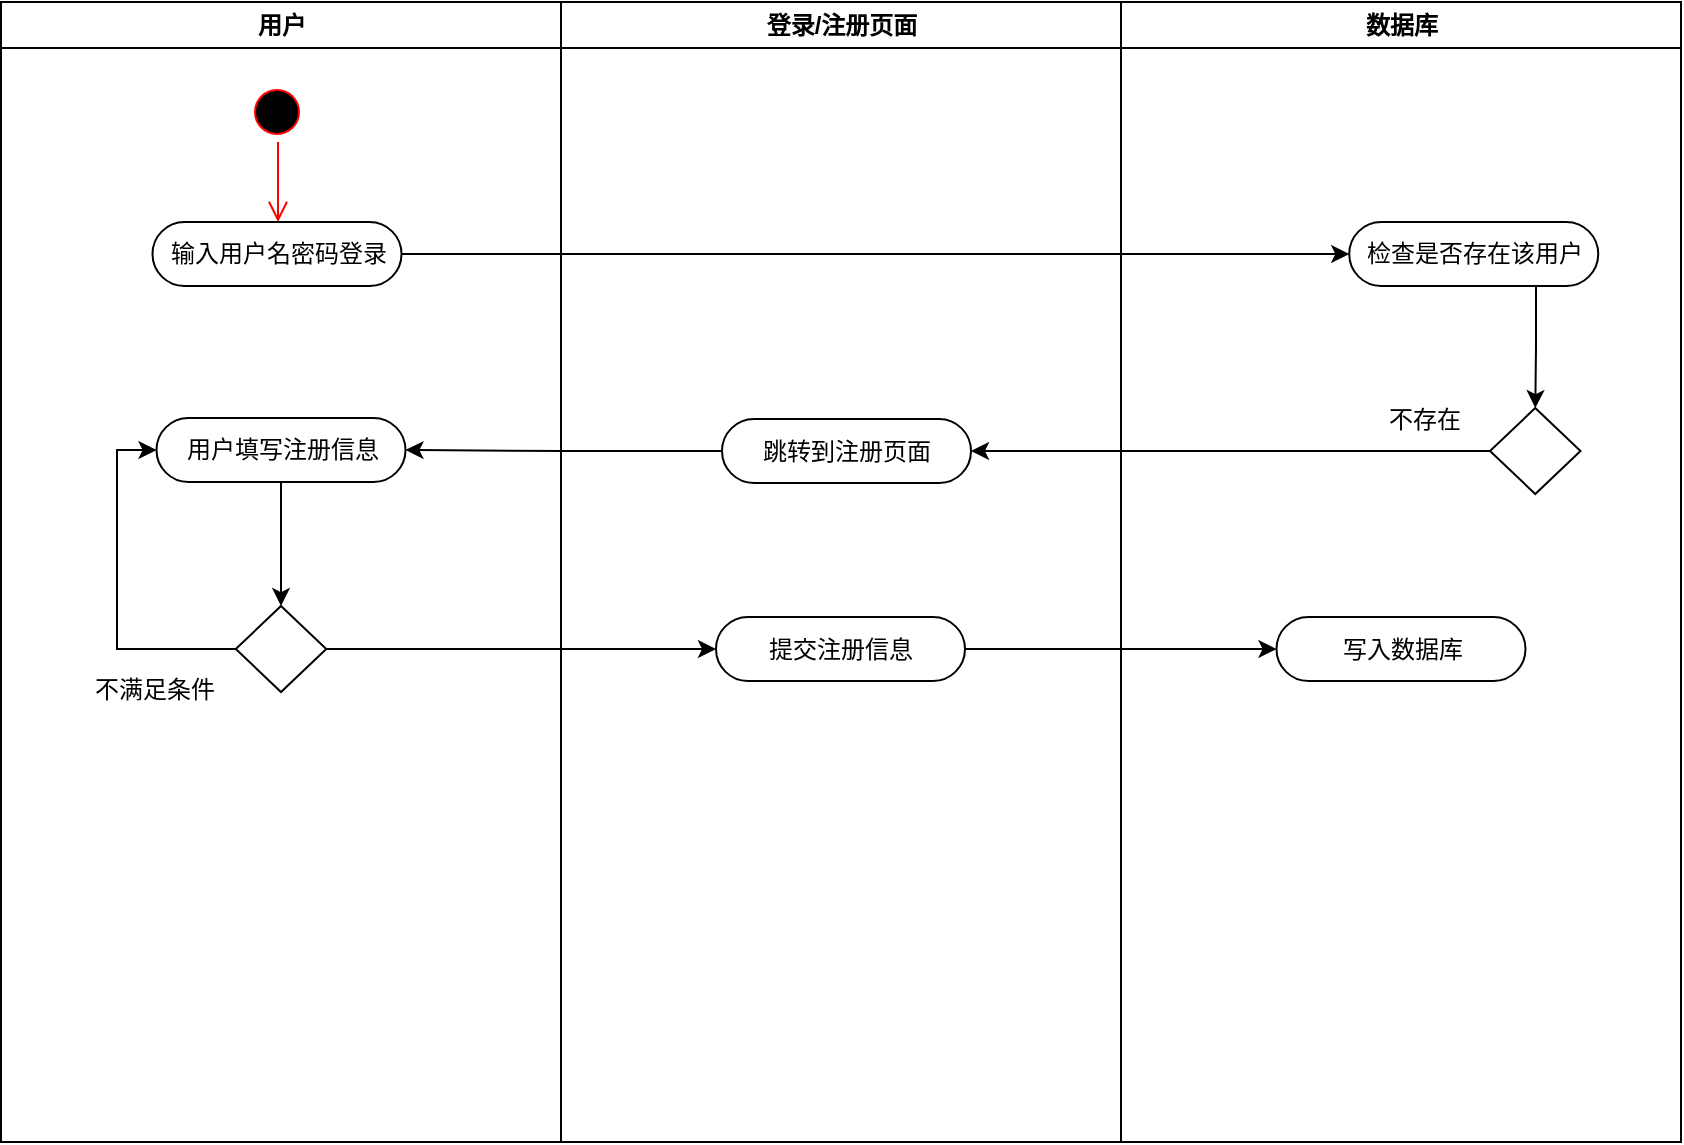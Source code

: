 <mxfile version="17.4.5" type="github">
  <diagram name="Page-1" id="e7e014a7-5840-1c2e-5031-d8a46d1fe8dd">
    <mxGraphModel dx="1036" dy="611" grid="0" gridSize="10" guides="1" tooltips="1" connect="1" arrows="1" fold="1" page="1" pageScale="1" pageWidth="1169" pageHeight="826" background="none" math="0" shadow="0">
      <root>
        <mxCell id="0" />
        <mxCell id="1" parent="0" />
        <mxCell id="2" value="用户" style="swimlane;whiteSpace=wrap" parent="1" vertex="1">
          <mxGeometry x="164.5" y="128" width="280" height="570" as="geometry" />
        </mxCell>
        <mxCell id="5" value="" style="ellipse;shape=startState;fillColor=#000000;strokeColor=#ff0000;" parent="2" vertex="1">
          <mxGeometry x="123" y="40" width="30" height="30" as="geometry" />
        </mxCell>
        <mxCell id="6" value="" style="edgeStyle=elbowEdgeStyle;elbow=horizontal;verticalAlign=bottom;endArrow=open;endSize=8;strokeColor=#FF0000;endFill=1;rounded=0" parent="2" source="5" edge="1">
          <mxGeometry x="123" y="40" as="geometry">
            <mxPoint x="138.5" y="110" as="targetPoint" />
          </mxGeometry>
        </mxCell>
        <mxCell id="_j-61bVuQnR4RduToRUM-41" value="输入用户名密码登录" style="html=1;rounded=1;absoluteArcSize=0;arcSize=50;" parent="2" vertex="1">
          <mxGeometry x="75.75" y="110" width="124.5" height="32" as="geometry" />
        </mxCell>
        <mxCell id="J_-Z4UQkbX_4kcEQahPn-11" style="edgeStyle=orthogonalEdgeStyle;rounded=0;orthogonalLoop=1;jettySize=auto;html=1;" edge="1" parent="2" source="J_-Z4UQkbX_4kcEQahPn-8" target="J_-Z4UQkbX_4kcEQahPn-10">
          <mxGeometry relative="1" as="geometry" />
        </mxCell>
        <mxCell id="J_-Z4UQkbX_4kcEQahPn-8" value="用户填写注册信息" style="html=1;rounded=1;absoluteArcSize=0;arcSize=50;" vertex="1" parent="2">
          <mxGeometry x="77.75" y="208" width="124.5" height="32" as="geometry" />
        </mxCell>
        <mxCell id="J_-Z4UQkbX_4kcEQahPn-12" style="edgeStyle=orthogonalEdgeStyle;rounded=0;orthogonalLoop=1;jettySize=auto;html=1;entryX=0;entryY=0.5;entryDx=0;entryDy=0;" edge="1" parent="2" source="J_-Z4UQkbX_4kcEQahPn-10" target="J_-Z4UQkbX_4kcEQahPn-8">
          <mxGeometry relative="1" as="geometry">
            <Array as="points">
              <mxPoint x="58" y="324" />
              <mxPoint x="58" y="224" />
            </Array>
          </mxGeometry>
        </mxCell>
        <mxCell id="J_-Z4UQkbX_4kcEQahPn-10" value="" style="rhombus;whiteSpace=wrap;html=1;rounded=0;" vertex="1" parent="2">
          <mxGeometry x="117.38" y="302" width="45.25" height="43" as="geometry" />
        </mxCell>
        <mxCell id="J_-Z4UQkbX_4kcEQahPn-13" value="不满足条件" style="text;html=1;align=center;verticalAlign=middle;resizable=0;points=[];autosize=1;strokeColor=none;fillColor=none;" vertex="1" parent="2">
          <mxGeometry x="41.5" y="335" width="70" height="18" as="geometry" />
        </mxCell>
        <mxCell id="3" value="登录/注册页面" style="swimlane;whiteSpace=wrap" parent="1" vertex="1">
          <mxGeometry x="444.5" y="128" width="280" height="570" as="geometry" />
        </mxCell>
        <mxCell id="J_-Z4UQkbX_4kcEQahPn-6" value="跳转到注册页面" style="html=1;rounded=1;absoluteArcSize=0;arcSize=50;" vertex="1" parent="3">
          <mxGeometry x="80.5" y="208.5" width="124.5" height="32" as="geometry" />
        </mxCell>
        <mxCell id="J_-Z4UQkbX_4kcEQahPn-16" value="提交注册信息" style="html=1;rounded=1;absoluteArcSize=0;arcSize=50;" vertex="1" parent="3">
          <mxGeometry x="77.5" y="307.5" width="124.5" height="32" as="geometry" />
        </mxCell>
        <mxCell id="4" value="数据库" style="swimlane;whiteSpace=wrap" parent="1" vertex="1">
          <mxGeometry x="724.5" y="128" width="280" height="570" as="geometry" />
        </mxCell>
        <mxCell id="_j-61bVuQnR4RduToRUM-43" value="检查是否存在该用户" style="html=1;rounded=1;absoluteArcSize=0;arcSize=50;" parent="4" vertex="1">
          <mxGeometry x="114.12" y="110" width="124.5" height="32" as="geometry" />
        </mxCell>
        <mxCell id="_j-61bVuQnR4RduToRUM-46" value="" style="rhombus;whiteSpace=wrap;html=1;rounded=0;" parent="4" vertex="1">
          <mxGeometry x="184.5" y="203" width="45.25" height="43" as="geometry" />
        </mxCell>
        <mxCell id="_j-61bVuQnR4RduToRUM-45" value="" style="edgeStyle=orthogonalEdgeStyle;rounded=0;orthogonalLoop=1;jettySize=auto;html=1;exitX=0.75;exitY=1;exitDx=0;exitDy=0;" parent="4" source="_j-61bVuQnR4RduToRUM-43" target="_j-61bVuQnR4RduToRUM-46" edge="1">
          <mxGeometry relative="1" as="geometry">
            <mxPoint x="153.794" y="198.044" as="targetPoint" />
          </mxGeometry>
        </mxCell>
        <mxCell id="J_-Z4UQkbX_4kcEQahPn-14" value="不存在" style="text;html=1;align=center;verticalAlign=middle;resizable=0;points=[];autosize=1;strokeColor=none;fillColor=none;" vertex="1" parent="4">
          <mxGeometry x="128.5" y="200" width="46" height="18" as="geometry" />
        </mxCell>
        <mxCell id="J_-Z4UQkbX_4kcEQahPn-18" value="写入数据库" style="html=1;rounded=1;absoluteArcSize=0;arcSize=50;" vertex="1" parent="4">
          <mxGeometry x="77.75" y="307.5" width="124.5" height="32" as="geometry" />
        </mxCell>
        <mxCell id="_j-61bVuQnR4RduToRUM-42" style="edgeStyle=orthogonalEdgeStyle;rounded=0;orthogonalLoop=1;jettySize=auto;html=1;entryX=0;entryY=0.5;entryDx=0;entryDy=0;" parent="1" source="_j-61bVuQnR4RduToRUM-41" target="_j-61bVuQnR4RduToRUM-43" edge="1">
          <mxGeometry relative="1" as="geometry">
            <mxPoint x="822.412" y="254" as="targetPoint" />
          </mxGeometry>
        </mxCell>
        <mxCell id="J_-Z4UQkbX_4kcEQahPn-7" style="edgeStyle=orthogonalEdgeStyle;rounded=0;orthogonalLoop=1;jettySize=auto;html=1;entryX=1;entryY=0.5;entryDx=0;entryDy=0;" edge="1" parent="1" source="_j-61bVuQnR4RduToRUM-46" target="J_-Z4UQkbX_4kcEQahPn-6">
          <mxGeometry relative="1" as="geometry" />
        </mxCell>
        <mxCell id="J_-Z4UQkbX_4kcEQahPn-9" style="edgeStyle=orthogonalEdgeStyle;rounded=0;orthogonalLoop=1;jettySize=auto;html=1;entryX=1;entryY=0.5;entryDx=0;entryDy=0;" edge="1" parent="1" source="J_-Z4UQkbX_4kcEQahPn-6" target="J_-Z4UQkbX_4kcEQahPn-8">
          <mxGeometry relative="1" as="geometry" />
        </mxCell>
        <mxCell id="J_-Z4UQkbX_4kcEQahPn-15" style="edgeStyle=orthogonalEdgeStyle;rounded=0;orthogonalLoop=1;jettySize=auto;html=1;entryX=0;entryY=0.5;entryDx=0;entryDy=0;" edge="1" parent="1" source="J_-Z4UQkbX_4kcEQahPn-10" target="J_-Z4UQkbX_4kcEQahPn-16">
          <mxGeometry relative="1" as="geometry">
            <mxPoint x="550.4" y="451.5" as="targetPoint" />
          </mxGeometry>
        </mxCell>
        <mxCell id="J_-Z4UQkbX_4kcEQahPn-17" style="edgeStyle=orthogonalEdgeStyle;rounded=0;orthogonalLoop=1;jettySize=auto;html=1;entryX=0;entryY=0.5;entryDx=0;entryDy=0;" edge="1" parent="1" source="J_-Z4UQkbX_4kcEQahPn-16" target="J_-Z4UQkbX_4kcEQahPn-18">
          <mxGeometry relative="1" as="geometry">
            <mxPoint x="808" y="451.5" as="targetPoint" />
          </mxGeometry>
        </mxCell>
      </root>
    </mxGraphModel>
  </diagram>
</mxfile>
